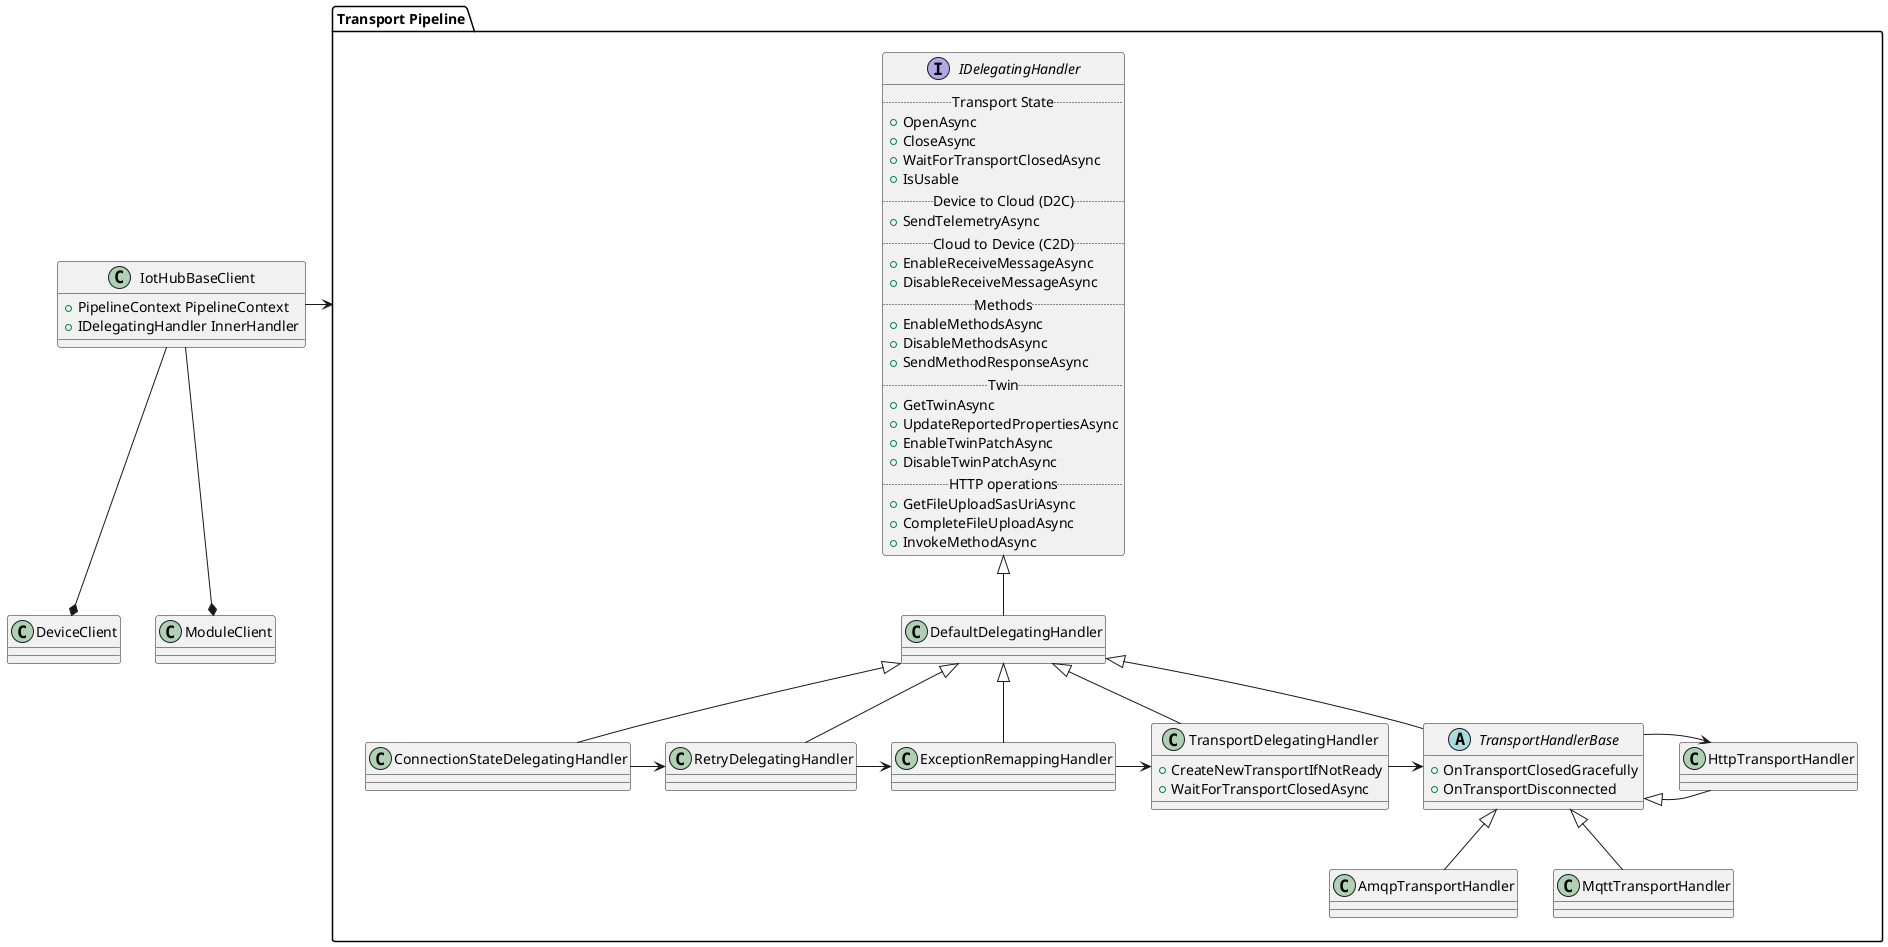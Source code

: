@startuml csharpDeviceClientSDKArchitecture
class IotHubBaseClient
{
  + PipelineContext PipelineContext
  + IDelegatingHandler InnerHandler
}

class DeviceClient 
{ 
}

class ModuleClient 
{
}

IotHubBaseClient --* DeviceClient
IotHubBaseClient --* ModuleClient
IotHubBaseClient -> "Transport Pipeline"

package "Transport Pipeline" 
{
  interface IDelegatingHandler 
  {
    ..Transport State..
    + OpenAsync
    + CloseAsync
    + WaitForTransportClosedAsync
    + IsUsable
    ..Device to Cloud (D2C)..
    + SendTelemetryAsync
    ..Cloud to Device (C2D)..
    + EnableReceiveMessageAsync
    + DisableReceiveMessageAsync
    ..Methods..
    + EnableMethodsAsync
    + DisableMethodsAsync
    + SendMethodResponseAsync
    ..Twin..
    + GetTwinAsync
    + UpdateReportedPropertiesAsync
    + EnableTwinPatchAsync
    + DisableTwinPatchAsync
    ..HTTP operations..
    + GetFileUploadSasUriAsync
    + CompleteFileUploadAsync
    + InvokeMethodAsync
  }

  class DefaultDelegatingHandler 
  {
  }

  class ConnectionStateDelegatingHandler
  {
  }

  class RetryDelegatingHandler 
  {
  }

  class ExceptionRemappingHandler
  {
  }

  class TransportDelegatingHandler
  {
    + CreateNewTransportIfNotReady
    + WaitForTransportClosedAsync
  }

  abstract class TransportHandlerBase
  {
    + OnTransportClosedGracefully
    + OnTransportDisconnected
  }

  class AmqpTransportHandler 
  {
  }

  class MqttTransportHandler 
  {
  }

  class HttpTransportHandler 
  {
  }

  IDelegatingHandler <|-- DefaultDelegatingHandler
  DefaultDelegatingHandler <|-- ConnectionStateDelegatingHandler
  DefaultDelegatingHandler <|-- RetryDelegatingHandler
  DefaultDelegatingHandler <|-- ExceptionRemappingHandler
  DefaultDelegatingHandler <|-- TransportDelegatingHandler
  DefaultDelegatingHandler <|-- TransportHandlerBase
  TransportHandlerBase <|-- MqttTransportHandler
  TransportHandlerBase <|-- AmqpTransportHandler
  TransportHandlerBase <|-- HttpTransportHandler
  ConnectionStateDelegatingHandler -> RetryDelegatingHandler
  RetryDelegatingHandler -> ExceptionRemappingHandler
  ExceptionRemappingHandler-> TransportDelegatingHandler
  TransportDelegatingHandler -> TransportHandlerBase
  TransportHandlerBase -> HttpTransportHandler
}
@enduml